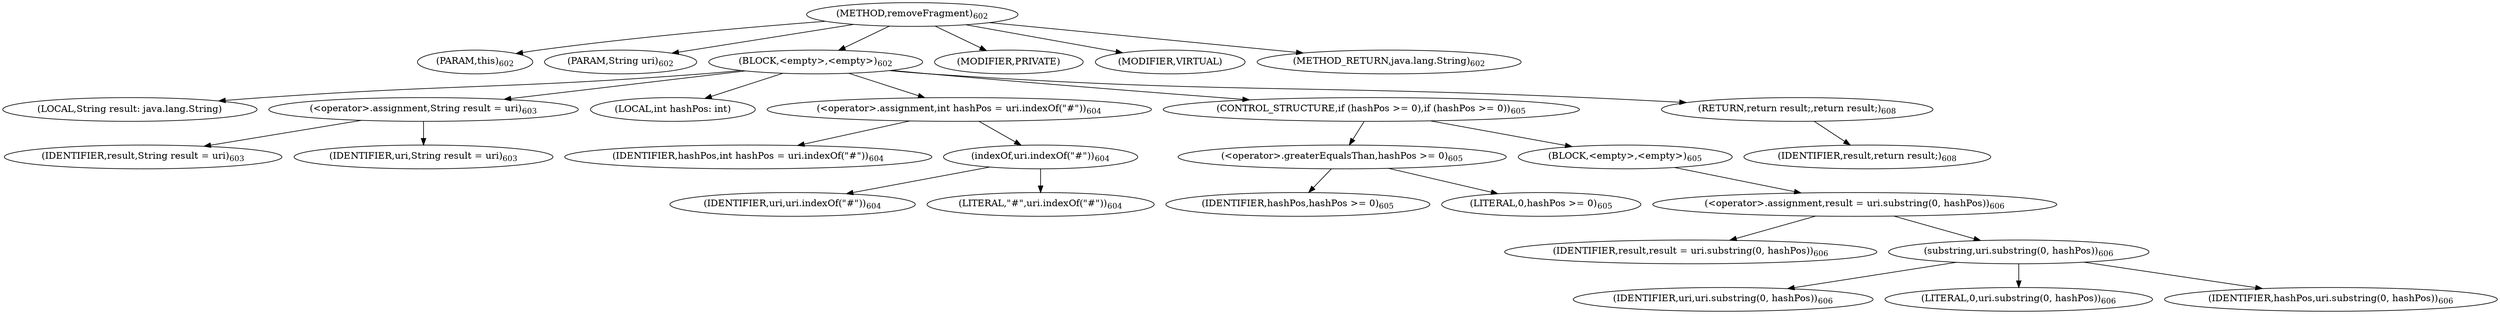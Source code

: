 digraph "removeFragment" {  
"939" [label = <(METHOD,removeFragment)<SUB>602</SUB>> ]
"940" [label = <(PARAM,this)<SUB>602</SUB>> ]
"941" [label = <(PARAM,String uri)<SUB>602</SUB>> ]
"942" [label = <(BLOCK,&lt;empty&gt;,&lt;empty&gt;)<SUB>602</SUB>> ]
"943" [label = <(LOCAL,String result: java.lang.String)> ]
"944" [label = <(&lt;operator&gt;.assignment,String result = uri)<SUB>603</SUB>> ]
"945" [label = <(IDENTIFIER,result,String result = uri)<SUB>603</SUB>> ]
"946" [label = <(IDENTIFIER,uri,String result = uri)<SUB>603</SUB>> ]
"947" [label = <(LOCAL,int hashPos: int)> ]
"948" [label = <(&lt;operator&gt;.assignment,int hashPos = uri.indexOf(&quot;#&quot;))<SUB>604</SUB>> ]
"949" [label = <(IDENTIFIER,hashPos,int hashPos = uri.indexOf(&quot;#&quot;))<SUB>604</SUB>> ]
"950" [label = <(indexOf,uri.indexOf(&quot;#&quot;))<SUB>604</SUB>> ]
"951" [label = <(IDENTIFIER,uri,uri.indexOf(&quot;#&quot;))<SUB>604</SUB>> ]
"952" [label = <(LITERAL,&quot;#&quot;,uri.indexOf(&quot;#&quot;))<SUB>604</SUB>> ]
"953" [label = <(CONTROL_STRUCTURE,if (hashPos &gt;= 0),if (hashPos &gt;= 0))<SUB>605</SUB>> ]
"954" [label = <(&lt;operator&gt;.greaterEqualsThan,hashPos &gt;= 0)<SUB>605</SUB>> ]
"955" [label = <(IDENTIFIER,hashPos,hashPos &gt;= 0)<SUB>605</SUB>> ]
"956" [label = <(LITERAL,0,hashPos &gt;= 0)<SUB>605</SUB>> ]
"957" [label = <(BLOCK,&lt;empty&gt;,&lt;empty&gt;)<SUB>605</SUB>> ]
"958" [label = <(&lt;operator&gt;.assignment,result = uri.substring(0, hashPos))<SUB>606</SUB>> ]
"959" [label = <(IDENTIFIER,result,result = uri.substring(0, hashPos))<SUB>606</SUB>> ]
"960" [label = <(substring,uri.substring(0, hashPos))<SUB>606</SUB>> ]
"961" [label = <(IDENTIFIER,uri,uri.substring(0, hashPos))<SUB>606</SUB>> ]
"962" [label = <(LITERAL,0,uri.substring(0, hashPos))<SUB>606</SUB>> ]
"963" [label = <(IDENTIFIER,hashPos,uri.substring(0, hashPos))<SUB>606</SUB>> ]
"964" [label = <(RETURN,return result;,return result;)<SUB>608</SUB>> ]
"965" [label = <(IDENTIFIER,result,return result;)<SUB>608</SUB>> ]
"966" [label = <(MODIFIER,PRIVATE)> ]
"967" [label = <(MODIFIER,VIRTUAL)> ]
"968" [label = <(METHOD_RETURN,java.lang.String)<SUB>602</SUB>> ]
  "939" -> "940" 
  "939" -> "941" 
  "939" -> "942" 
  "939" -> "966" 
  "939" -> "967" 
  "939" -> "968" 
  "942" -> "943" 
  "942" -> "944" 
  "942" -> "947" 
  "942" -> "948" 
  "942" -> "953" 
  "942" -> "964" 
  "944" -> "945" 
  "944" -> "946" 
  "948" -> "949" 
  "948" -> "950" 
  "950" -> "951" 
  "950" -> "952" 
  "953" -> "954" 
  "953" -> "957" 
  "954" -> "955" 
  "954" -> "956" 
  "957" -> "958" 
  "958" -> "959" 
  "958" -> "960" 
  "960" -> "961" 
  "960" -> "962" 
  "960" -> "963" 
  "964" -> "965" 
}
